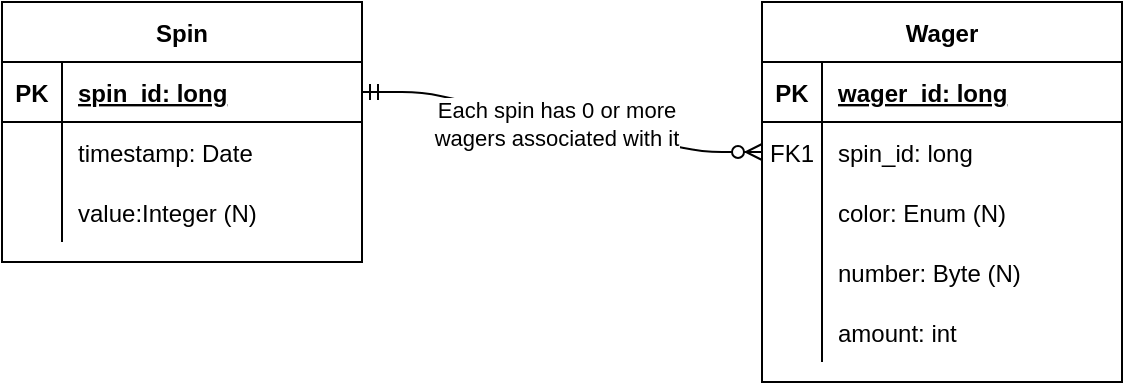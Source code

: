<mxfile version="14.4.2"><diagram id="DKKLF0LZOlHKJe65jfaQ" name="Page-1"><mxGraphModel dx="1417" dy="791" grid="1" gridSize="10" guides="1" tooltips="1" connect="1" arrows="1" fold="1" page="1" pageScale="1" pageWidth="850" pageHeight="1100" math="0" shadow="0"><root><mxCell id="0"/><mxCell id="1" parent="0"/><mxCell id="u6j2p2hDxx_VYbqCe9BY-2" value="Spin" style="shape=table;startSize=30;container=1;collapsible=1;childLayout=tableLayout;fixedRows=1;rowLines=0;fontStyle=1;align=center;resizeLast=1;" vertex="1" parent="1"><mxGeometry x="140" y="130" width="180" height="130" as="geometry"/></mxCell><mxCell id="u6j2p2hDxx_VYbqCe9BY-3" value="" style="shape=partialRectangle;collapsible=0;dropTarget=0;pointerEvents=0;fillColor=none;top=0;left=0;bottom=1;right=0;points=[[0,0.5],[1,0.5]];portConstraint=eastwest;" vertex="1" parent="u6j2p2hDxx_VYbqCe9BY-2"><mxGeometry y="30" width="180" height="30" as="geometry"/></mxCell><mxCell id="u6j2p2hDxx_VYbqCe9BY-4" value="PK" style="shape=partialRectangle;connectable=0;fillColor=none;top=0;left=0;bottom=0;right=0;fontStyle=1;overflow=hidden;" vertex="1" parent="u6j2p2hDxx_VYbqCe9BY-3"><mxGeometry width="30" height="30" as="geometry"/></mxCell><mxCell id="u6j2p2hDxx_VYbqCe9BY-5" value="spin_id: long" style="shape=partialRectangle;connectable=0;fillColor=none;top=0;left=0;bottom=0;right=0;align=left;spacingLeft=6;fontStyle=5;overflow=hidden;" vertex="1" parent="u6j2p2hDxx_VYbqCe9BY-3"><mxGeometry x="30" width="150" height="30" as="geometry"/></mxCell><mxCell id="u6j2p2hDxx_VYbqCe9BY-6" value="" style="shape=partialRectangle;collapsible=0;dropTarget=0;pointerEvents=0;fillColor=none;top=0;left=0;bottom=0;right=0;points=[[0,0.5],[1,0.5]];portConstraint=eastwest;" vertex="1" parent="u6j2p2hDxx_VYbqCe9BY-2"><mxGeometry y="60" width="180" height="30" as="geometry"/></mxCell><mxCell id="u6j2p2hDxx_VYbqCe9BY-7" value="" style="shape=partialRectangle;connectable=0;fillColor=none;top=0;left=0;bottom=0;right=0;editable=1;overflow=hidden;" vertex="1" parent="u6j2p2hDxx_VYbqCe9BY-6"><mxGeometry width="30" height="30" as="geometry"/></mxCell><mxCell id="u6j2p2hDxx_VYbqCe9BY-8" value="timestamp: Date" style="shape=partialRectangle;connectable=0;fillColor=none;top=0;left=0;bottom=0;right=0;align=left;spacingLeft=6;overflow=hidden;" vertex="1" parent="u6j2p2hDxx_VYbqCe9BY-6"><mxGeometry x="30" width="150" height="30" as="geometry"/></mxCell><mxCell id="u6j2p2hDxx_VYbqCe9BY-9" value="" style="shape=partialRectangle;collapsible=0;dropTarget=0;pointerEvents=0;fillColor=none;top=0;left=0;bottom=0;right=0;points=[[0,0.5],[1,0.5]];portConstraint=eastwest;" vertex="1" parent="u6j2p2hDxx_VYbqCe9BY-2"><mxGeometry y="90" width="180" height="30" as="geometry"/></mxCell><mxCell id="u6j2p2hDxx_VYbqCe9BY-10" value="" style="shape=partialRectangle;connectable=0;fillColor=none;top=0;left=0;bottom=0;right=0;editable=1;overflow=hidden;" vertex="1" parent="u6j2p2hDxx_VYbqCe9BY-9"><mxGeometry width="30" height="30" as="geometry"/></mxCell><mxCell id="u6j2p2hDxx_VYbqCe9BY-11" value="value:Integer (N)" style="shape=partialRectangle;connectable=0;fillColor=none;top=0;left=0;bottom=0;right=0;align=left;spacingLeft=6;overflow=hidden;" vertex="1" parent="u6j2p2hDxx_VYbqCe9BY-9"><mxGeometry x="30" width="150" height="30" as="geometry"/></mxCell><mxCell id="u6j2p2hDxx_VYbqCe9BY-15" value="Wager" style="shape=table;startSize=30;container=1;collapsible=1;childLayout=tableLayout;fixedRows=1;rowLines=0;fontStyle=1;align=center;resizeLast=1;" vertex="1" parent="1"><mxGeometry x="520" y="130" width="180" height="190" as="geometry"/></mxCell><mxCell id="u6j2p2hDxx_VYbqCe9BY-16" value="" style="shape=partialRectangle;collapsible=0;dropTarget=0;pointerEvents=0;fillColor=none;top=0;left=0;bottom=1;right=0;points=[[0,0.5],[1,0.5]];portConstraint=eastwest;" vertex="1" parent="u6j2p2hDxx_VYbqCe9BY-15"><mxGeometry y="30" width="180" height="30" as="geometry"/></mxCell><mxCell id="u6j2p2hDxx_VYbqCe9BY-17" value="PK" style="shape=partialRectangle;connectable=0;fillColor=none;top=0;left=0;bottom=0;right=0;fontStyle=1;overflow=hidden;" vertex="1" parent="u6j2p2hDxx_VYbqCe9BY-16"><mxGeometry width="30" height="30" as="geometry"/></mxCell><mxCell id="u6j2p2hDxx_VYbqCe9BY-18" value="wager_id: long" style="shape=partialRectangle;connectable=0;fillColor=none;top=0;left=0;bottom=0;right=0;align=left;spacingLeft=6;fontStyle=5;overflow=hidden;" vertex="1" parent="u6j2p2hDxx_VYbqCe9BY-16"><mxGeometry x="30" width="150" height="30" as="geometry"/></mxCell><mxCell id="u6j2p2hDxx_VYbqCe9BY-19" value="" style="shape=partialRectangle;collapsible=0;dropTarget=0;pointerEvents=0;fillColor=none;top=0;left=0;bottom=0;right=0;points=[[0,0.5],[1,0.5]];portConstraint=eastwest;" vertex="1" parent="u6j2p2hDxx_VYbqCe9BY-15"><mxGeometry y="60" width="180" height="30" as="geometry"/></mxCell><mxCell id="u6j2p2hDxx_VYbqCe9BY-20" value="FK1" style="shape=partialRectangle;connectable=0;fillColor=none;top=0;left=0;bottom=0;right=0;editable=1;overflow=hidden;" vertex="1" parent="u6j2p2hDxx_VYbqCe9BY-19"><mxGeometry width="30" height="30" as="geometry"/></mxCell><mxCell id="u6j2p2hDxx_VYbqCe9BY-21" value="spin_id: long" style="shape=partialRectangle;connectable=0;fillColor=none;top=0;left=0;bottom=0;right=0;align=left;spacingLeft=6;overflow=hidden;" vertex="1" parent="u6j2p2hDxx_VYbqCe9BY-19"><mxGeometry x="30" width="150" height="30" as="geometry"/></mxCell><mxCell id="u6j2p2hDxx_VYbqCe9BY-22" value="" style="shape=partialRectangle;collapsible=0;dropTarget=0;pointerEvents=0;fillColor=none;top=0;left=0;bottom=0;right=0;points=[[0,0.5],[1,0.5]];portConstraint=eastwest;" vertex="1" parent="u6j2p2hDxx_VYbqCe9BY-15"><mxGeometry y="90" width="180" height="30" as="geometry"/></mxCell><mxCell id="u6j2p2hDxx_VYbqCe9BY-23" value="" style="shape=partialRectangle;connectable=0;fillColor=none;top=0;left=0;bottom=0;right=0;editable=1;overflow=hidden;" vertex="1" parent="u6j2p2hDxx_VYbqCe9BY-22"><mxGeometry width="30" height="30" as="geometry"/></mxCell><mxCell id="u6j2p2hDxx_VYbqCe9BY-24" value="color: Enum (N)" style="shape=partialRectangle;connectable=0;fillColor=none;top=0;left=0;bottom=0;right=0;align=left;spacingLeft=6;overflow=hidden;" vertex="1" parent="u6j2p2hDxx_VYbqCe9BY-22"><mxGeometry x="30" width="150" height="30" as="geometry"/></mxCell><mxCell id="u6j2p2hDxx_VYbqCe9BY-25" value="" style="shape=partialRectangle;collapsible=0;dropTarget=0;pointerEvents=0;fillColor=none;top=0;left=0;bottom=0;right=0;points=[[0,0.5],[1,0.5]];portConstraint=eastwest;" vertex="1" parent="u6j2p2hDxx_VYbqCe9BY-15"><mxGeometry y="120" width="180" height="30" as="geometry"/></mxCell><mxCell id="u6j2p2hDxx_VYbqCe9BY-26" value="" style="shape=partialRectangle;connectable=0;fillColor=none;top=0;left=0;bottom=0;right=0;editable=1;overflow=hidden;" vertex="1" parent="u6j2p2hDxx_VYbqCe9BY-25"><mxGeometry width="30" height="30" as="geometry"/></mxCell><mxCell id="u6j2p2hDxx_VYbqCe9BY-27" value="number: Byte (N)" style="shape=partialRectangle;connectable=0;fillColor=none;top=0;left=0;bottom=0;right=0;align=left;spacingLeft=6;overflow=hidden;" vertex="1" parent="u6j2p2hDxx_VYbqCe9BY-25"><mxGeometry x="30" width="150" height="30" as="geometry"/></mxCell><mxCell id="u6j2p2hDxx_VYbqCe9BY-29" value="" style="shape=partialRectangle;collapsible=0;dropTarget=0;pointerEvents=0;fillColor=none;top=0;left=0;bottom=0;right=0;points=[[0,0.5],[1,0.5]];portConstraint=eastwest;" vertex="1" parent="u6j2p2hDxx_VYbqCe9BY-15"><mxGeometry y="150" width="180" height="30" as="geometry"/></mxCell><mxCell id="u6j2p2hDxx_VYbqCe9BY-30" value="" style="shape=partialRectangle;connectable=0;fillColor=none;top=0;left=0;bottom=0;right=0;editable=1;overflow=hidden;" vertex="1" parent="u6j2p2hDxx_VYbqCe9BY-29"><mxGeometry width="30" height="30" as="geometry"/></mxCell><mxCell id="u6j2p2hDxx_VYbqCe9BY-31" value="amount: int" style="shape=partialRectangle;connectable=0;fillColor=none;top=0;left=0;bottom=0;right=0;align=left;spacingLeft=6;overflow=hidden;" vertex="1" parent="u6j2p2hDxx_VYbqCe9BY-29"><mxGeometry x="30" width="150" height="30" as="geometry"/></mxCell><mxCell id="u6j2p2hDxx_VYbqCe9BY-28" value="" style="edgeStyle=entityRelationEdgeStyle;fontSize=12;html=1;endArrow=ERzeroToMany;startArrow=ERmandOne;exitX=1;exitY=0.5;exitDx=0;exitDy=0;entryX=0;entryY=0.5;entryDx=0;entryDy=0;" edge="1" parent="1" source="u6j2p2hDxx_VYbqCe9BY-3" target="u6j2p2hDxx_VYbqCe9BY-19"><mxGeometry width="100" height="100" relative="1" as="geometry"><mxPoint x="310" y="460" as="sourcePoint"/><mxPoint x="410" y="360" as="targetPoint"/></mxGeometry></mxCell><mxCell id="u6j2p2hDxx_VYbqCe9BY-32" value="&lt;div&gt;Each spin has 0 or more&lt;/div&gt;&lt;div&gt;wagers associated with it&lt;/div&gt;" style="edgeLabel;html=1;align=center;verticalAlign=middle;resizable=0;points=[];" vertex="1" connectable="0" parent="u6j2p2hDxx_VYbqCe9BY-28"><mxGeometry x="-0.029" y="-1" relative="1" as="geometry"><mxPoint as="offset"/></mxGeometry></mxCell></root></mxGraphModel></diagram></mxfile>